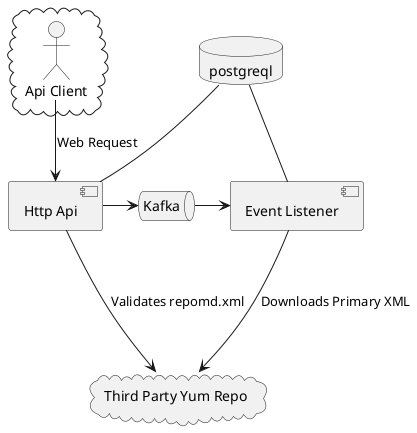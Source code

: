 @startuml
'https://plantuml.com/deployment-diagram

database postgreql
queue Kafka as kafka
cloud {
  actor "Api Client" as user
}

cloud "Third Party Yum Repo" as yumRepo

component "Http Api" as api
component "Event Listener" as eventListener


user --> api : "Web Request"
api -up- postgreql
api --> yumRepo: "Validates repomd.xml"
api -right-> kafka
kafka -right-> eventListener
eventListener -up- postgreql
eventListener ---> yumRepo: Downloads Primary XML
@enduml